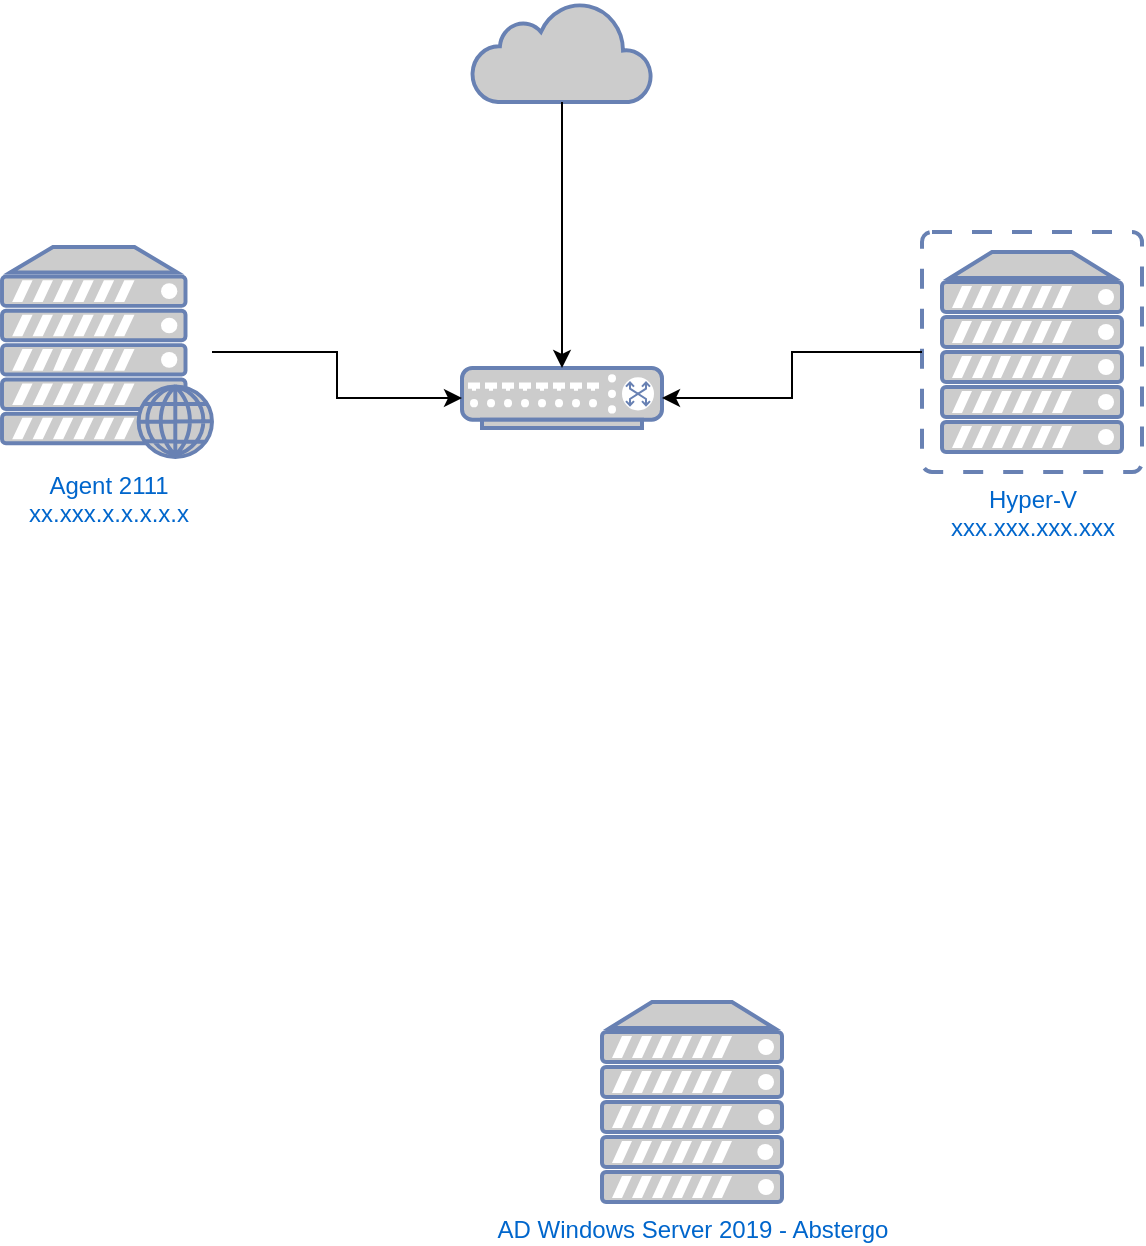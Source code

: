 <mxfile version="22.1.5" type="github">
  <diagram name="Page-1" id="lPlKhoa1pe5EaeNsE4Xp">
    <mxGraphModel dx="885" dy="540" grid="1" gridSize="10" guides="1" tooltips="1" connect="1" arrows="1" fold="1" page="1" pageScale="1" pageWidth="850" pageHeight="1100" math="0" shadow="0">
      <root>
        <mxCell id="0" />
        <mxCell id="1" parent="0" />
        <mxCell id="As5ChaSVtp2xo7wZYNX0-1" value="Hyper-V&lt;br&gt;xxx.xxx.xxx.xxx" style="fontColor=#0066CC;verticalAlign=top;verticalLabelPosition=bottom;labelPosition=center;align=center;html=1;outlineConnect=0;fillColor=#CCCCCC;strokeColor=#6881B3;gradientColor=none;gradientDirection=north;strokeWidth=2;shape=mxgraph.networks.virtual_server;" vertex="1" parent="1">
          <mxGeometry x="510" y="145" width="110" height="120" as="geometry" />
        </mxCell>
        <mxCell id="As5ChaSVtp2xo7wZYNX0-2" value="Agent 2111&lt;br&gt;xx.xxx.x.x.x.x.x" style="fontColor=#0066CC;verticalAlign=top;verticalLabelPosition=bottom;labelPosition=center;align=center;html=1;outlineConnect=0;fillColor=#CCCCCC;strokeColor=#6881B3;gradientColor=none;gradientDirection=north;strokeWidth=2;shape=mxgraph.networks.web_server;" vertex="1" parent="1">
          <mxGeometry x="50" y="152.5" width="105" height="105" as="geometry" />
        </mxCell>
        <mxCell id="As5ChaSVtp2xo7wZYNX0-3" value="" style="fontColor=#0066CC;verticalAlign=top;verticalLabelPosition=bottom;labelPosition=center;align=center;html=1;outlineConnect=0;fillColor=#CCCCCC;strokeColor=#6881B3;gradientColor=none;gradientDirection=north;strokeWidth=2;shape=mxgraph.networks.switch;" vertex="1" parent="1">
          <mxGeometry x="280" y="213" width="100" height="30" as="geometry" />
        </mxCell>
        <mxCell id="As5ChaSVtp2xo7wZYNX0-4" style="edgeStyle=orthogonalEdgeStyle;rounded=0;orthogonalLoop=1;jettySize=auto;html=1;entryX=1;entryY=0.5;entryDx=0;entryDy=0;entryPerimeter=0;" edge="1" parent="1" source="As5ChaSVtp2xo7wZYNX0-1" target="As5ChaSVtp2xo7wZYNX0-3">
          <mxGeometry relative="1" as="geometry" />
        </mxCell>
        <mxCell id="As5ChaSVtp2xo7wZYNX0-5" style="edgeStyle=orthogonalEdgeStyle;rounded=0;orthogonalLoop=1;jettySize=auto;html=1;entryX=0;entryY=0.5;entryDx=0;entryDy=0;entryPerimeter=0;" edge="1" parent="1" source="As5ChaSVtp2xo7wZYNX0-2" target="As5ChaSVtp2xo7wZYNX0-3">
          <mxGeometry relative="1" as="geometry" />
        </mxCell>
        <mxCell id="As5ChaSVtp2xo7wZYNX0-7" value="" style="html=1;outlineConnect=0;fillColor=#CCCCCC;strokeColor=#6881B3;gradientColor=none;gradientDirection=north;strokeWidth=2;shape=mxgraph.networks.cloud;fontColor=#ffffff;" vertex="1" parent="1">
          <mxGeometry x="285" y="30" width="90" height="50" as="geometry" />
        </mxCell>
        <mxCell id="As5ChaSVtp2xo7wZYNX0-8" style="edgeStyle=orthogonalEdgeStyle;rounded=0;orthogonalLoop=1;jettySize=auto;html=1;entryX=0.5;entryY=0;entryDx=0;entryDy=0;entryPerimeter=0;" edge="1" parent="1" source="As5ChaSVtp2xo7wZYNX0-7" target="As5ChaSVtp2xo7wZYNX0-3">
          <mxGeometry relative="1" as="geometry" />
        </mxCell>
        <mxCell id="As5ChaSVtp2xo7wZYNX0-9" value="AD Windows Server 2019 - Abstergo" style="fontColor=#0066CC;verticalAlign=top;verticalLabelPosition=bottom;labelPosition=center;align=center;html=1;outlineConnect=0;fillColor=#CCCCCC;strokeColor=#6881B3;gradientColor=none;gradientDirection=north;strokeWidth=2;shape=mxgraph.networks.server;" vertex="1" parent="1">
          <mxGeometry x="350" y="530" width="90" height="100" as="geometry" />
        </mxCell>
      </root>
    </mxGraphModel>
  </diagram>
</mxfile>
